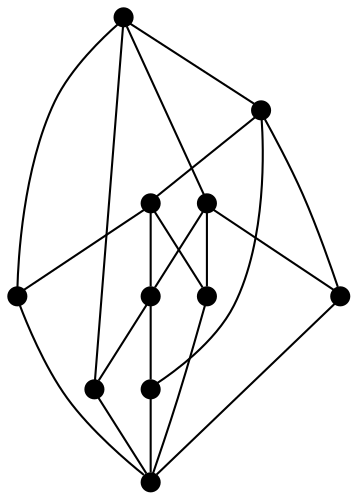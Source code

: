 graph {
node [label="", shape=point, height=0.12, width=0.12];
0--1; 0--3; 0--6; 0--8; 1--2; 1--5; 1--7; 2--4; 2--6; 2--9; 3--4; 3--5;
3--9; 4--7; 4--8; 5--10; 6--10; 7--10; 8--10; 9--10;
}
